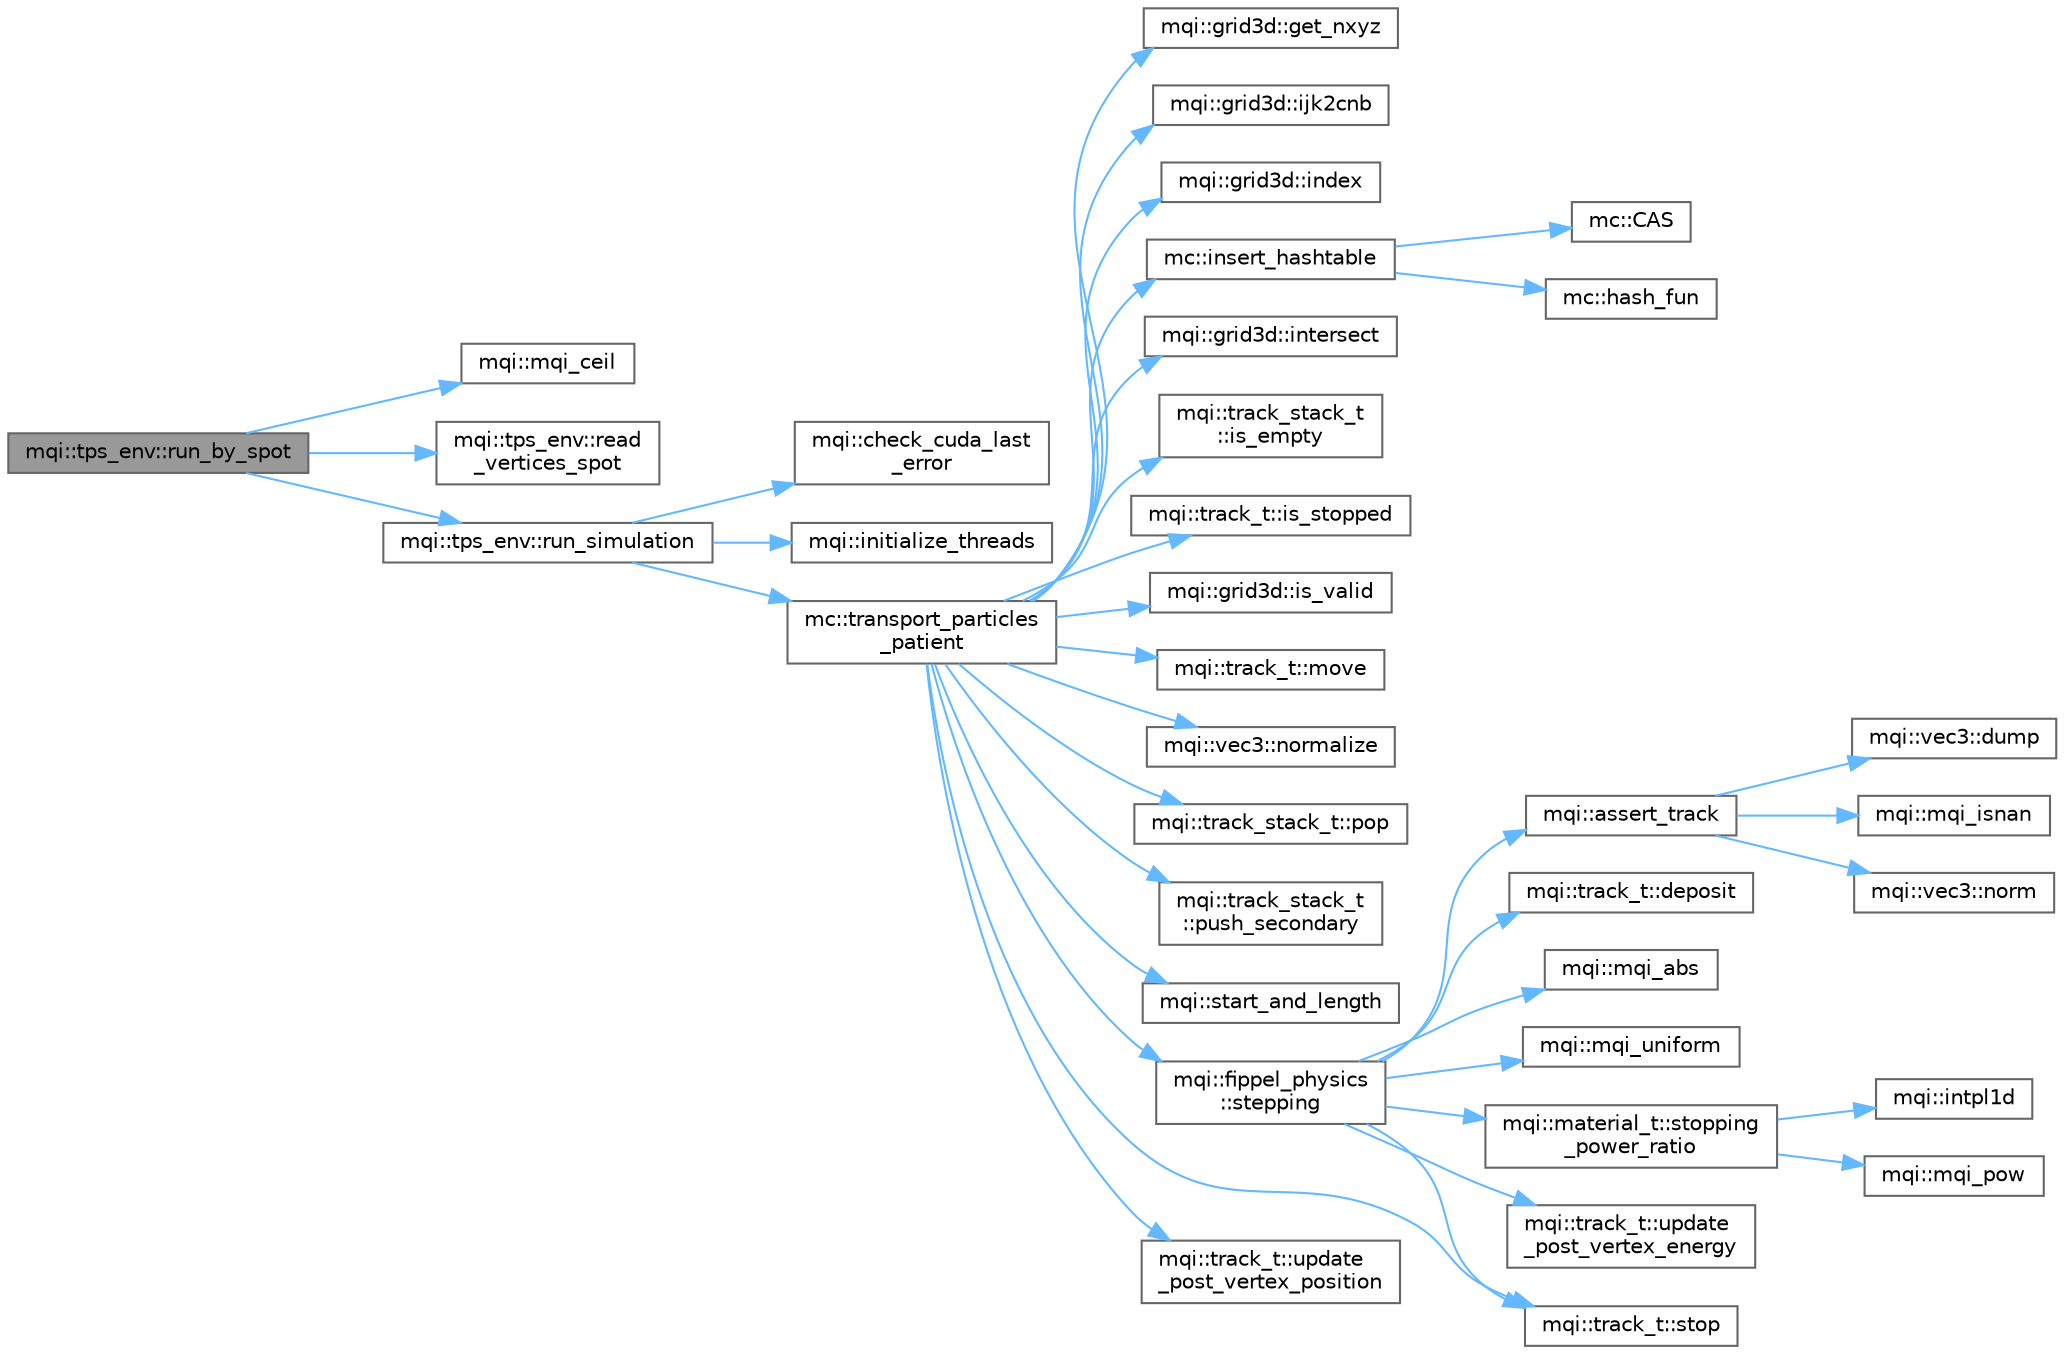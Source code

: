 digraph "mqi::tps_env::run_by_spot"
{
 // LATEX_PDF_SIZE
  bgcolor="transparent";
  edge [fontname=Helvetica,fontsize=10,labelfontname=Helvetica,labelfontsize=10];
  node [fontname=Helvetica,fontsize=10,shape=box,height=0.2,width=0.4];
  rankdir="LR";
  Node1 [id="Node000001",label="mqi::tps_env::run_by_spot",height=0.2,width=0.4,color="gray40", fillcolor="grey60", style="filled", fontcolor="black",tooltip="Runs the simulation on a per-spot basis."];
  Node1 -> Node2 [id="edge1_Node000001_Node000002",color="steelblue1",style="solid",tooltip=" "];
  Node2 [id="Node000002",label="mqi::mqi_ceil",height=0.2,width=0.4,color="grey40", fillcolor="white", style="filled",URL="$namespacemqi.html#aee3f02e2a711cdc6833a040492f7fc7d",tooltip="Calculates the ceiling of a number. Wrapper for ceil or ceilf."];
  Node1 -> Node3 [id="edge2_Node000001_Node000003",color="steelblue1",style="solid",tooltip=" "];
  Node3 [id="Node000003",label="mqi::tps_env::read\l_vertices_spot",height=0.2,width=0.4,color="grey40", fillcolor="white", style="filled",URL="$classmqi_1_1tps__env.html#a9b6fa071b498c70e13eb7b16e3294b20",tooltip="Reads vertices for a spot and populates the vertices and score offset vector."];
  Node1 -> Node4 [id="edge3_Node000001_Node000004",color="steelblue1",style="solid",tooltip=" "];
  Node4 [id="Node000004",label="mqi::tps_env::run_simulation",height=0.2,width=0.4,color="grey40", fillcolor="white", style="filled",URL="$classmqi_1_1tps__env.html#adcf39a30ee258747d918e5ba5b3c8ddb",tooltip="Runs a batch of the simulation."];
  Node4 -> Node5 [id="edge4_Node000004_Node000005",color="steelblue1",style="solid",tooltip=" "];
  Node5 [id="Node000005",label="mqi::check_cuda_last\l_error",height=0.2,width=0.4,color="grey40", fillcolor="white", style="filled",URL="$namespacemqi.html#a9fd7d7da4b085c3866d492ae78576597",tooltip="Checks for any asynchronous errors returned by the CUDA runtime."];
  Node4 -> Node6 [id="edge5_Node000004_Node000006",color="steelblue1",style="solid",tooltip=" "];
  Node6 [id="Node000006",label="mqi::initialize_threads",height=0.2,width=0.4,color="grey40", fillcolor="white", style="filled",URL="$namespacemqi.html#aaa7cca28b017d7716999a779df765956",tooltip="Initializes an array of thread-local data structures, primarily for seeding random number generators."];
  Node4 -> Node7 [id="edge6_Node000004_Node000007",color="steelblue1",style="solid",tooltip=" "];
  Node7 [id="Node000007",label="mc::transport_particles\l_patient",height=0.2,width=0.4,color="grey40", fillcolor="white", style="filled",URL="$namespacemc.html#ad4274be120fe0d5fd68795d74fc1770d",tooltip="CUDA kernel for transporting particles through a patient geometry."];
  Node7 -> Node8 [id="edge7_Node000007_Node000008",color="steelblue1",style="solid",tooltip=" "];
  Node8 [id="Node000008",label="mqi::grid3d::get_nxyz",height=0.2,width=0.4,color="grey40", fillcolor="white", style="filled",URL="$classmqi_1_1grid3d.html#ad2ce2ce3583b02a860b0ba883418c924",tooltip="Gets the dimensions of the grid (number of voxels)."];
  Node7 -> Node9 [id="edge8_Node000007_Node000009",color="steelblue1",style="solid",tooltip=" "];
  Node9 [id="Node000009",label="mqi::grid3d::ijk2cnb",height=0.2,width=0.4,color="grey40", fillcolor="white", style="filled",URL="$classmqi_1_1grid3d.html#a124ac978806168aacfa923fdd3c30815",tooltip="Converts a 3D index (i,j,k) to a 1D flattened index (\"copy number\")."];
  Node7 -> Node10 [id="edge9_Node000007_Node000010",color="steelblue1",style="solid",tooltip=" "];
  Node10 [id="Node000010",label="mqi::grid3d::index",height=0.2,width=0.4,color="grey40", fillcolor="white", style="filled",URL="$classmqi_1_1grid3d.html#a96b33890b3faf15de1aa20be853ee6c7",tooltip="Finds the 3D index of the voxel containing a given point."];
  Node7 -> Node11 [id="edge10_Node000007_Node000011",color="steelblue1",style="solid",tooltip=" "];
  Node11 [id="Node000011",label="mc::insert_hashtable",height=0.2,width=0.4,color="grey40", fillcolor="white", style="filled",URL="$namespacemc.html#a4d16a19d1406115aa75fbd7e06670f84",tooltip="Inserts a key-value pair into a hash table using atomic operations."];
  Node11 -> Node12 [id="edge11_Node000011_Node000012",color="steelblue1",style="solid",tooltip=" "];
  Node12 [id="Node000012",label="mc::CAS",height=0.2,width=0.4,color="grey40", fillcolor="white", style="filled",URL="$namespacemc.html#ac343b389812d2aba25bf1233416b35ff",tooltip="A simple Compare-And-Swap (CAS) operation for host-side execution."];
  Node11 -> Node13 [id="edge12_Node000011_Node000013",color="steelblue1",style="solid",tooltip=" "];
  Node13 [id="Node000013",label="mc::hash_fun",height=0.2,width=0.4,color="grey40", fillcolor="white", style="filled",URL="$namespacemc.html#aeda38c700feaf84726eb815121b99f52",tooltip="A hash function to map two keys to a slot in a hash table."];
  Node7 -> Node14 [id="edge13_Node000007_Node000014",color="steelblue1",style="solid",tooltip=" "];
  Node14 [id="Node000014",label="mqi::grid3d::intersect",height=0.2,width=0.4,color="grey40", fillcolor="white", style="filled",URL="$classmqi_1_1grid3d.html#ac3eacc47abd7206b761b2d13db7cf7b1",tooltip="Calculates the intersection of a ray with the boundaries of the current voxel."];
  Node7 -> Node15 [id="edge14_Node000007_Node000015",color="steelblue1",style="solid",tooltip=" "];
  Node15 [id="Node000015",label="mqi::track_stack_t\l::is_empty",height=0.2,width=0.4,color="grey40", fillcolor="white", style="filled",URL="$classmqi_1_1track__stack__t.html#a990f65c65ed428f8f8e3bd676360e7de",tooltip="Checks if the stack is empty."];
  Node7 -> Node16 [id="edge15_Node000007_Node000016",color="steelblue1",style="solid",tooltip=" "];
  Node16 [id="Node000016",label="mqi::track_t::is_stopped",height=0.2,width=0.4,color="grey40", fillcolor="white", style="filled",URL="$classmqi_1_1track__t.html#a8b3e9c2d3820bb4e6b2221ed46098a85",tooltip="Checks if the track's status is STOPPED."];
  Node7 -> Node17 [id="edge16_Node000007_Node000017",color="steelblue1",style="solid",tooltip=" "];
  Node17 [id="Node000017",label="mqi::grid3d::is_valid",height=0.2,width=0.4,color="grey40", fillcolor="white", style="filled",URL="$classmqi_1_1grid3d.html#a7e917968d3996f7eb1e75397e9dbd81b",tooltip="Checks if a given 3D index is within the valid grid boundaries."];
  Node7 -> Node18 [id="edge17_Node000007_Node000018",color="steelblue1",style="solid",tooltip=" "];
  Node18 [id="Node000018",label="mqi::track_t::move",height=0.2,width=0.4,color="grey40", fillcolor="white", style="filled",URL="$classmqi_1_1track__t.html#a27665f7a0784424157f5d17826951145",tooltip="Finalizes the current step and prepares for the next one."];
  Node7 -> Node19 [id="edge18_Node000007_Node000019",color="steelblue1",style="solid",tooltip=" "];
  Node19 [id="Node000019",label="mqi::vec3::normalize",height=0.2,width=0.4,color="grey40", fillcolor="white", style="filled",URL="$classmqi_1_1vec3.html#ac0bb2cebe4fbfbed9155262841c426f9",tooltip="Normalizes the vector to unit length."];
  Node7 -> Node20 [id="edge19_Node000007_Node000020",color="steelblue1",style="solid",tooltip=" "];
  Node20 [id="Node000020",label="mqi::track_stack_t::pop",height=0.2,width=0.4,color="grey40", fillcolor="white", style="filled",URL="$classmqi_1_1track__stack__t.html#af69d582704419d0d12c5d441d9df9676",tooltip="Removes and returns the track from the top of the stack."];
  Node7 -> Node21 [id="edge20_Node000007_Node000021",color="steelblue1",style="solid",tooltip=" "];
  Node21 [id="Node000021",label="mqi::track_stack_t\l::push_secondary",height=0.2,width=0.4,color="grey40", fillcolor="white", style="filled",URL="$classmqi_1_1track__stack__t.html#a54dd3bc633b0c06c1ffa671a2e219d9e",tooltip="Pushes a secondary track onto the top of the stack."];
  Node7 -> Node22 [id="edge21_Node000007_Node000022",color="steelblue1",style="solid",tooltip=" "];
  Node22 [id="Node000022",label="mqi::start_and_length",height=0.2,width=0.4,color="grey40", fillcolor="white", style="filled",URL="$namespacemqi.html#a5874eaa37c0b37f218da6afb747babd3",tooltip="Calculates the starting index and number of jobs for a specific thread."];
  Node7 -> Node23 [id="edge22_Node000007_Node000023",color="steelblue1",style="solid",tooltip=" "];
  Node23 [id="Node000023",label="mqi::fippel_physics\l::stepping",height=0.2,width=0.4,color="grey40", fillcolor="white", style="filled",URL="$classmqi_1_1fippel__physics.html#aec06891380034c07deb8bdd0129faa86",tooltip="Determines the step length and samples discrete interactions for a particle track."];
  Node23 -> Node24 [id="edge23_Node000023_Node000024",color="steelblue1",style="solid",tooltip=" "];
  Node24 [id="Node000024",label="mqi::assert_track",height=0.2,width=0.4,color="grey40", fillcolor="white", style="filled",URL="$namespacemqi.html#ada5de9258b0443c04d0a57c8100887f7",tooltip="A debugging function to assert the validity of a track's direction vectors."];
  Node24 -> Node25 [id="edge24_Node000024_Node000025",color="steelblue1",style="solid",tooltip=" "];
  Node25 [id="Node000025",label="mqi::vec3::dump",height=0.2,width=0.4,color="grey40", fillcolor="white", style="filled",URL="$classmqi_1_1vec3.html#a6f82cc668e61e6a8fc148cd8405e4a56",tooltip="Dumps the vector's components to the console."];
  Node24 -> Node26 [id="edge25_Node000024_Node000026",color="steelblue1",style="solid",tooltip=" "];
  Node26 [id="Node000026",label="mqi::mqi_isnan",height=0.2,width=0.4,color="grey40", fillcolor="white", style="filled",URL="$namespacemqi.html#aa2bfa018deabf5fdcea5cae1d2ebadf3",tooltip="Checks if a number is NaN (Not a Number). Wrapper for isnan."];
  Node24 -> Node27 [id="edge26_Node000024_Node000027",color="steelblue1",style="solid",tooltip=" "];
  Node27 [id="Node000027",label="mqi::vec3::norm",height=0.2,width=0.4,color="grey40", fillcolor="white", style="filled",URL="$classmqi_1_1vec3.html#a88e9972678dec2310a6ca61b5a8c213c",tooltip="Calculates the Euclidean norm (magnitude) of the vector."];
  Node23 -> Node28 [id="edge27_Node000023_Node000028",color="steelblue1",style="solid",tooltip=" "];
  Node28 [id="Node000028",label="mqi::track_t::deposit",height=0.2,width=0.4,color="grey40", fillcolor="white", style="filled",URL="$classmqi_1_1track__t.html#a290ea8891e8dc0acabb00902b4a36883",tooltip="Adds to the total energy deposited in this step."];
  Node23 -> Node29 [id="edge28_Node000023_Node000029",color="steelblue1",style="solid",tooltip=" "];
  Node29 [id="Node000029",label="mqi::mqi_abs",height=0.2,width=0.4,color="grey40", fillcolor="white", style="filled",URL="$namespacemqi.html#a984f54d8754349ffce13a4d150076a8b",tooltip="Calculates the absolute value. Wrapper for abs or fabs."];
  Node23 -> Node30 [id="edge29_Node000023_Node000030",color="steelblue1",style="solid",tooltip=" "];
  Node30 [id="Node000030",label="mqi::mqi_uniform",height=0.2,width=0.4,color="grey40", fillcolor="white", style="filled",URL="$namespacemqi.html#add466ef65529d5cbcb7b8a1ee9b32778",tooltip="Generates a uniformly distributed random number in [0, 1)."];
  Node23 -> Node31 [id="edge30_Node000023_Node000031",color="steelblue1",style="solid",tooltip=" "];
  Node31 [id="Node000031",label="mqi::track_t::stop",height=0.2,width=0.4,color="grey40", fillcolor="white", style="filled",URL="$classmqi_1_1track__t.html#a2fb6ed4e1f15b65001795da2f135b53a",tooltip="Sets the track's status to STOPPED, ending its transport."];
  Node23 -> Node32 [id="edge31_Node000023_Node000032",color="steelblue1",style="solid",tooltip=" "];
  Node32 [id="Node000032",label="mqi::material_t::stopping\l_power_ratio",height=0.2,width=0.4,color="grey40", fillcolor="white", style="filled",URL="$classmqi_1_1material__t.html#a7c3595f2fd822f213dee88a41af28e2b",tooltip="Calculates the stopping power ratio of the material relative to water."];
  Node32 -> Node33 [id="edge32_Node000032_Node000033",color="steelblue1",style="solid",tooltip=" "];
  Node33 [id="Node000033",label="mqi::intpl1d",height=0.2,width=0.4,color="grey40", fillcolor="white", style="filled",URL="$namespacemqi.html#a3056e4aa71c04575840237dbfe35b397",tooltip="Performs 1D linear interpolation."];
  Node32 -> Node34 [id="edge33_Node000032_Node000034",color="steelblue1",style="solid",tooltip=" "];
  Node34 [id="Node000034",label="mqi::mqi_pow",height=0.2,width=0.4,color="grey40", fillcolor="white", style="filled",URL="$namespacemqi.html#a3da16fe5ac4fb84d05d6d1620464667e",tooltip="Calculates a number raised to a power. Wrapper for pow or powf."];
  Node23 -> Node35 [id="edge34_Node000023_Node000035",color="steelblue1",style="solid",tooltip=" "];
  Node35 [id="Node000035",label="mqi::track_t::update\l_post_vertex_energy",height=0.2,width=0.4,color="grey40", fillcolor="white", style="filled",URL="$classmqi_1_1track__t.html#a2eb7b29246c1aea2981446380531c1f0",tooltip="Updates the post-step kinetic energy after an energy loss event."];
  Node7 -> Node31 [id="edge35_Node000007_Node000031",color="steelblue1",style="solid",tooltip=" "];
  Node7 -> Node36 [id="edge36_Node000007_Node000036",color="steelblue1",style="solid",tooltip=" "];
  Node36 [id="Node000036",label="mqi::track_t::update\l_post_vertex_position",height=0.2,width=0.4,color="grey40", fillcolor="white", style="filled",URL="$classmqi_1_1track__t.html#a16a55700e503908c449d110273341459",tooltip="Updates the post-step position after a straight-line transport step."];
}
